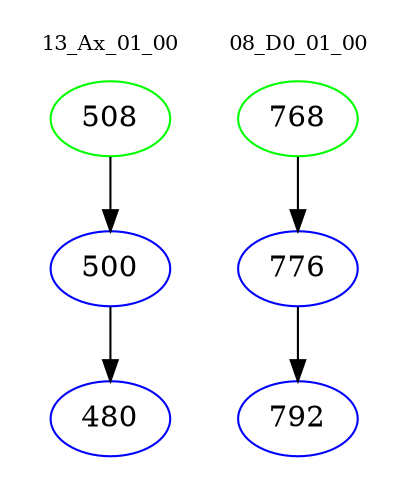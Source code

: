 digraph{
subgraph cluster_0 {
color = white
label = "13_Ax_01_00";
fontsize=10;
T0_508 [label="508", color="green"]
T0_508 -> T0_500 [color="black"]
T0_500 [label="500", color="blue"]
T0_500 -> T0_480 [color="black"]
T0_480 [label="480", color="blue"]
}
subgraph cluster_1 {
color = white
label = "08_D0_01_00";
fontsize=10;
T1_768 [label="768", color="green"]
T1_768 -> T1_776 [color="black"]
T1_776 [label="776", color="blue"]
T1_776 -> T1_792 [color="black"]
T1_792 [label="792", color="blue"]
}
}
